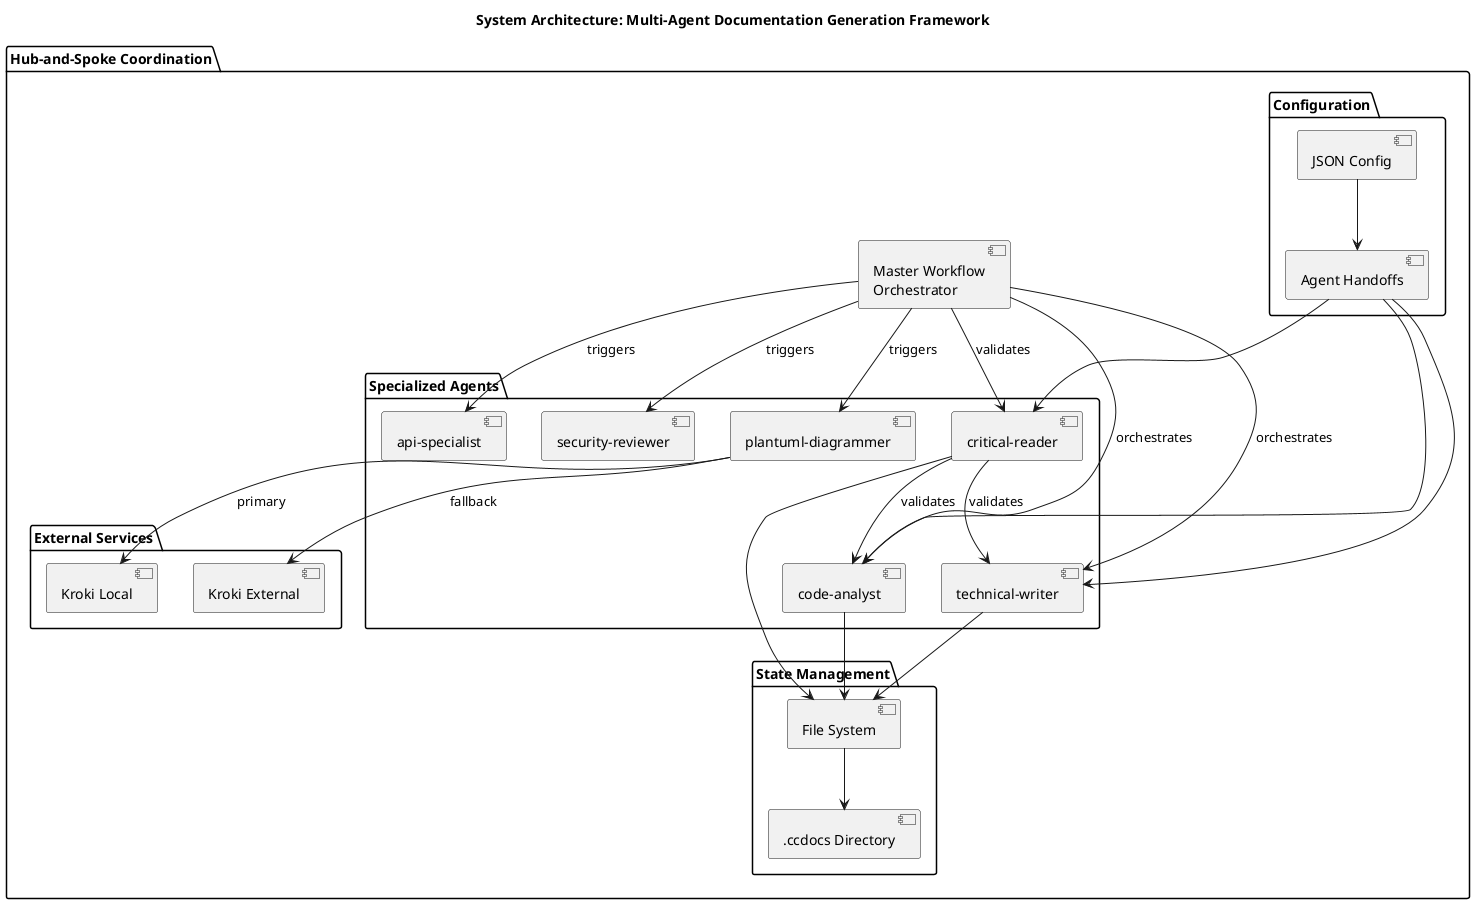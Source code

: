 @startuml
title System Architecture: Multi-Agent Documentation Generation Framework

package "Hub-and-Spoke Coordination" {
  component [Master Workflow\nOrchestrator] as MasterWorkflow
  
  package "Specialized Agents" {
    component [code-analyst] as CodeAnalyst
    component [technical-writer] as TechnicalWriter
    component [critical-reader] as CriticalReader
    component [api-specialist] as ApiSpecialist
    component [security-reviewer] as SecurityReviewer
    component [plantuml-diagrammer] as PlantUMLDiagrammer
  }
  
  package "Configuration" {
    component [JSON Config] as JsonConfig
    component [Agent Handoffs] as AgentHandoffs
  }
  
  package "State Management" {
    database [File System] as FileSystem
    component [.ccdocs Directory] as CcdocsDir
  }
  
  package "External Services" {
    cloud [Kroki Local] as KrokiLocal
    cloud [Kroki External] as KrokiExternal
  }
}

MasterWorkflow --> CodeAnalyst : orchestrates
MasterWorkflow --> TechnicalWriter : orchestrates
MasterWorkflow --> CriticalReader : validates
MasterWorkflow --> ApiSpecialist : triggers
MasterWorkflow --> SecurityReviewer : triggers
MasterWorkflow --> PlantUMLDiagrammer : triggers

JsonConfig --> AgentHandoffs
AgentHandoffs --> CodeAnalyst
AgentHandoffs --> TechnicalWriter
AgentHandoffs --> CriticalReader

FileSystem --> CcdocsDir
CodeAnalyst --> FileSystem
TechnicalWriter --> FileSystem
CriticalReader --> FileSystem

PlantUMLDiagrammer --> KrokiLocal : primary
PlantUMLDiagrammer --> KrokiExternal : fallback

CriticalReader --> CodeAnalyst : validates
CriticalReader --> TechnicalWriter : validates

@enduml